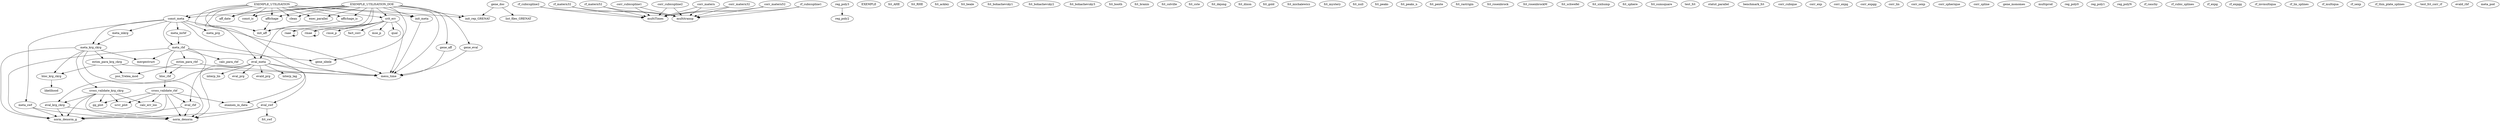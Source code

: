 /* Created by mdot for Matlab */
digraph m2html {
  EXEMPLE_UTILISATION -> init_rep_GRENAT;
  EXEMPLE_UTILISATION -> aff_date;
  EXEMPLE_UTILISATION -> affichage;
  EXEMPLE_UTILISATION -> affichage_ic;
  EXEMPLE_UTILISATION -> const_ic;
  EXEMPLE_UTILISATION -> crit_err;
  EXEMPLE_UTILISATION -> clean;
  EXEMPLE_UTILISATION -> exec_parallel;
  EXEMPLE_UTILISATION -> mesu_time;
  EXEMPLE_UTILISATION -> init_aff;
  EXEMPLE_UTILISATION -> init_meta;
  EXEMPLE_UTILISATION -> const_meta;
  EXEMPLE_UTILISATION -> eval_meta;
  EXEMPLE_UTILISATION_DOE -> init_rep_GRENAT;
  EXEMPLE_UTILISATION_DOE -> aff_date;
  EXEMPLE_UTILISATION_DOE -> affichage;
  EXEMPLE_UTILISATION_DOE -> affichage_ic;
  EXEMPLE_UTILISATION_DOE -> const_ic;
  EXEMPLE_UTILISATION_DOE -> crit_err;
  EXEMPLE_UTILISATION_DOE -> clean;
  EXEMPLE_UTILISATION_DOE -> exec_parallel;
  EXEMPLE_UTILISATION_DOE -> gene_aff;
  EXEMPLE_UTILISATION_DOE -> gene_eval;
  EXEMPLE_UTILISATION_DOE -> gene_nbele;
  EXEMPLE_UTILISATION_DOE -> mesu_time;
  EXEMPLE_UTILISATION_DOE -> init_aff;
  EXEMPLE_UTILISATION_DOE -> init_meta;
  EXEMPLE_UTILISATION_DOE -> const_meta;
  EXEMPLE_UTILISATION_DOE -> eval_meta;
  affichage -> init_aff;
  affichage_ic -> init_aff;
  crit_err -> fact_corr;
  crit_err -> mse_p;
  crit_err -> qual;
  crit_err -> raae;
  crit_err -> rmae;
  crit_err -> rmse_p;
  crit_err -> mesu_time;
  raae -> raae;
  rmae -> rmae;
  gene_aff -> mesu_time;
  gene_doc -> init_rep_GRENAT;
  gene_doc -> list_files_GRENAT;
  gene_eval -> mesu_time;
  corr_cubicspline1 -> multiTimes;
  corr_cubicspline1 -> multitransp;
  corr_cubicspline2 -> multiTimes;
  corr_cubicspline2 -> multitransp;
  corr_matern -> multiTimes;
  corr_matern -> multitransp;
  corr_matern32 -> multiTimes;
  corr_matern32 -> multitransp;
  corr_matern52 -> multiTimes;
  corr_matern52 -> multitransp;
  reg_poly3 -> reg_poly2;
  rf_cubicspline1 -> multiTimes;
  rf_cubicspline1 -> multitransp;
  rf_cubicspline2 -> multiTimes;
  rf_cubicspline2 -> multitransp;
  rf_matern32 -> multiTimes;
  rf_matern32 -> multitransp;
  rf_matern52 -> multiTimes;
  rf_matern52 -> multitransp;
  init_meta -> mesu_time;
  bloc_krg_ckrg -> likelihood;
  bloc_rbf -> cross_validate_rbf;
  const_meta -> examen_in_data;
  const_meta -> mesu_time;
  const_meta -> meta_inkrg;
  const_meta -> meta_inrbf;
  const_meta -> meta_krg_ckrg;
  const_meta -> meta_prg;
  const_meta -> meta_rbf;
  const_meta -> meta_swf;
  cross_validate_krg_ckrg -> qq_plot;
  cross_validate_krg_ckrg -> scvr_plot;
  cross_validate_krg_ckrg -> calc_err_loo;
  cross_validate_krg_ckrg -> norm_denorm;
  cross_validate_krg_ckrg -> norm_denorm_g;
  cross_validate_krg_ckrg -> eval_krg_ckrg;
  cross_validate_rbf -> qq_plot;
  cross_validate_rbf -> scvr_plot;
  cross_validate_rbf -> calc_err_loo;
  cross_validate_rbf -> examen_in_data;
  cross_validate_rbf -> norm_denorm;
  cross_validate_rbf -> norm_denorm_g;
  cross_validate_rbf -> eval_rbf;
  estim_para_krg_ckrg -> mesu_time;
  estim_para_krg_ckrg -> pso_Trelea_mod;
  estim_para_krg_ckrg -> bloc_krg_ckrg;
  estim_para_rbf -> mesu_time;
  estim_para_rbf -> pso_Trelea_mod;
  estim_para_rbf -> bloc_rbf;
  eval_krg_ckrg -> norm_denorm;
  eval_krg_ckrg -> norm_denorm_g;
  eval_meta -> mesu_time;
  eval_meta -> eval_krg_ckrg;
  eval_meta -> eval_prg;
  eval_meta -> eval_rbf;
  eval_meta -> eval_swf;
  eval_meta -> evald_prg;
  eval_meta -> interp_lag;
  eval_meta -> interp_lin;
  eval_rbf -> norm_denorm;
  eval_rbf -> norm_denorm_g;
  eval_swf -> norm_denorm;
  eval_swf -> norm_denorm_g;
  eval_swf -> fct_swf;
  meta_inkrg -> meta_krg_ckrg;
  meta_inrbf -> meta_rbf;
  meta_krg_ckrg -> mergestruct;
  meta_krg_ckrg -> norm_denorm;
  meta_krg_ckrg -> norm_denorm_g;
  meta_krg_ckrg -> bloc_krg_ckrg;
  meta_krg_ckrg -> cross_validate_krg_ckrg;
  meta_krg_ckrg -> estim_para_krg_ckrg;
  meta_rbf -> gene_nbele;
  meta_rbf -> mergestruct;
  meta_rbf -> norm_denorm;
  meta_rbf -> norm_denorm_g;
  meta_rbf -> bloc_rbf;
  meta_rbf -> calc_para_rbf;
  meta_rbf -> estim_para_rbf;
  meta_swf -> norm_denorm;
  meta_swf -> norm_denorm_g;

  EXEMPLE [URL="GRENAT/EXEMPLE.html"];
  EXEMPLE_UTILISATION [URL="GRENAT/EXEMPLE_UTILISATION.html"];
  EXEMPLE_UTILISATION_DOE [URL="GRENAT/EXEMPLE_UTILISATION_DOE.html"];
  fct_AHE [URL="GRENAT/fct_test/fct_AHE.html"];
  fct_RHE [URL="GRENAT/fct_test/fct_RHE.html"];
  fct_ackley [URL="GRENAT/fct_test/fct_ackley.html"];
  fct_beale [URL="GRENAT/fct_test/fct_beale.html"];
  fct_bohachevsky1 [URL="GRENAT/fct_test/fct_bohachevsky1.html"];
  fct_bohachevsky2 [URL="GRENAT/fct_test/fct_bohachevsky2.html"];
  fct_bohachevsky3 [URL="GRENAT/fct_test/fct_bohachevsky3.html"];
  fct_booth [URL="GRENAT/fct_test/fct_booth.html"];
  fct_branin [URL="GRENAT/fct_test/fct_branin.html"];
  fct_colville [URL="GRENAT/fct_test/fct_colville.html"];
  fct_cste [URL="GRENAT/fct_test/fct_cste.html"];
  fct_dejong [URL="GRENAT/fct_test/fct_dejong.html"];
  fct_dixon [URL="GRENAT/fct_test/fct_dixon.html"];
  fct_gold [URL="GRENAT/fct_test/fct_gold.html"];
  fct_michalewicz [URL="GRENAT/fct_test/fct_michalewicz.html"];
  fct_mystery [URL="GRENAT/fct_test/fct_mystery.html"];
  fct_null [URL="GRENAT/fct_test/fct_null.html"];
  fct_peaks [URL="GRENAT/fct_test/fct_peaks.html"];
  fct_peaks_n [URL="GRENAT/fct_test/fct_peaks_n.html"];
  fct_pente [URL="GRENAT/fct_test/fct_pente.html"];
  fct_rastrigin [URL="GRENAT/fct_test/fct_rastrigin.html"];
  fct_rosenbrock [URL="GRENAT/fct_test/fct_rosenbrock.html"];
  fct_rosenbrockM [URL="GRENAT/fct_test/fct_rosenbrockM.html"];
  fct_schwefel [URL="GRENAT/fct_test/fct_schwefel.html"];
  fct_sixhump [URL="GRENAT/fct_test/fct_sixhump.html"];
  fct_sphere [URL="GRENAT/fct_test/fct_sphere.html"];
  fct_sumsquare [URL="GRENAT/fct_test/fct_sumsquare.html"];
  test_fct [URL="GRENAT/fct_test/test_fct.html"];
  init_rep_GRENAT [URL="GRENAT/init_rep_GRENAT.html"];
  aff_date [URL="GRENAT/routines/aff/aff_date.html"];
  affichage [URL="GRENAT/routines/aff/affichage.html"];
  affichage_ic [URL="GRENAT/routines/aff/affichage_ic.html"];
  qq_plot [URL="GRENAT/routines/aff/qq_plot.html"];
  scvr_plot [URL="GRENAT/routines/aff/scvr_plot.html"];
  calc_err_loo [URL="GRENAT/routines/crit/calc_err_loo.html"];
  const_ic [URL="GRENAT/routines/crit/const_ic.html"];
  crit_err [URL="GRENAT/routines/crit/crit_err.html"];
  fact_corr [URL="GRENAT/routines/crit/fact_corr.html"];
  mse_p [URL="GRENAT/routines/crit/mse_p.html"];
  qual [URL="GRENAT/routines/crit/qual.html"];
  raae [URL="GRENAT/routines/crit/raae.html"];
  rmae [URL="GRENAT/routines/crit/rmae.html"];
  rmse_p [URL="GRENAT/routines/crit/rmse_p.html"];
  clean [URL="GRENAT/routines/divers/clean.html"];
  examen_in_data [URL="GRENAT/routines/divers/examen_in_data.html"];
  exec_parallel [URL="GRENAT/routines/divers/exec_parallel.html"];
  gene_aff [URL="GRENAT/routines/divers/gene_aff.html"];
  gene_doc [URL="GRENAT/routines/divers/gene_doc.html"];
  gene_eval [URL="GRENAT/routines/divers/gene_eval.html"];
  gene_nbele [URL="GRENAT/routines/divers/gene_nbele.html"];
  list_files_GRENAT [URL="GRENAT/routines/divers/list_files_GRENAT.html"];
  mergestruct [URL="GRENAT/routines/divers/mergestruct.html"];
  mesu_time [URL="GRENAT/routines/divers/mesu_time.html"];
  norm_denorm [URL="GRENAT/routines/divers/norm_denorm.html"];
  norm_denorm_g [URL="GRENAT/routines/divers/norm_denorm_g.html"];
  statut_parallel [URL="GRENAT/routines/divers/statut_parallel.html"];
  benchmark_fct [URL="GRENAT/routines/fct/benchmark_fct.html"];
  corr_cubicspline1 [URL="GRENAT/routines/fct/corr_cubicspline1.html"];
  corr_cubicspline2 [URL="GRENAT/routines/fct/corr_cubicspline2.html"];
  corr_cubique [URL="GRENAT/routines/fct/corr_cubique.html"];
  corr_exp [URL="GRENAT/routines/fct/corr_exp.html"];
  corr_expg [URL="GRENAT/routines/fct/corr_expg.html"];
  corr_expgg [URL="GRENAT/routines/fct/corr_expgg.html"];
  corr_lin [URL="GRENAT/routines/fct/corr_lin.html"];
  corr_matern [URL="GRENAT/routines/fct/corr_matern.html"];
  corr_matern32 [URL="GRENAT/routines/fct/corr_matern32.html"];
  corr_matern52 [URL="GRENAT/routines/fct/corr_matern52.html"];
  corr_sexp [URL="GRENAT/routines/fct/corr_sexp.html"];
  corr_spherique [URL="GRENAT/routines/fct/corr_spherique.html"];
  corr_spline [URL="GRENAT/routines/fct/corr_spline.html"];
  gene_monomes [URL="GRENAT/routines/fct/gene_monomes.html"];
  multiTimes [URL="GRENAT/routines/fct/multiTimes.html"];
  multiprod [URL="GRENAT/routines/fct/multiprod.html"];
  multitransp [URL="GRENAT/routines/fct/multitransp.html"];
  reg_poly0 [URL="GRENAT/routines/fct/reg_poly0.html"];
  reg_poly1 [URL="GRENAT/routines/fct/reg_poly1.html"];
  reg_poly2 [URL="GRENAT/routines/fct/reg_poly2.html"];
  reg_poly3 [URL="GRENAT/routines/fct/reg_poly3.html"];
  reg_polyN [URL="GRENAT/routines/fct/reg_polyN.html"];
  rf_cauchy [URL="GRENAT/routines/fct/rf_cauchy.html"];
  rf_cubic_splines [URL="GRENAT/routines/fct/rf_cubic_splines.html"];
  rf_cubicspline1 [URL="GRENAT/routines/fct/rf_cubicspline1.html"];
  rf_cubicspline2 [URL="GRENAT/routines/fct/rf_cubicspline2.html"];
  rf_expg [URL="GRENAT/routines/fct/rf_expg.html"];
  rf_expgg [URL="GRENAT/routines/fct/rf_expgg.html"];
  rf_invmultiqua [URL="GRENAT/routines/fct/rf_invmultiqua.html"];
  rf_lin_splines [URL="GRENAT/routines/fct/rf_lin_splines.html"];
  rf_matern32 [URL="GRENAT/routines/fct/rf_matern32.html"];
  rf_matern52 [URL="GRENAT/routines/fct/rf_matern52.html"];
  rf_multiqua [URL="GRENAT/routines/fct/rf_multiqua.html"];
  rf_sexp [URL="GRENAT/routines/fct/rf_sexp.html"];
  rf_thin_plate_splines [URL="GRENAT/routines/fct/rf_thin_plate_splines.html"];
  test_fct_corr_rf [URL="GRENAT/routines/fct/test_fct_corr_rf.html"];
  init_aff [URL="GRENAT/routines/init/init_aff.html"];
  init_meta [URL="GRENAT/routines/init/init_meta.html"];
  pso_Trelea_mod [URL="GRENAT/routines/libs/PSOt/pso_Trelea_mod.html"];
  bloc_krg_ckrg [URL="GRENAT/routines/meta/bloc_krg_ckrg.html"];
  bloc_rbf [URL="GRENAT/routines/meta/bloc_rbf.html"];
  calc_para_rbf [URL="GRENAT/routines/meta/calc_para_rbf.html"];
  const_meta [URL="GRENAT/routines/meta/const_meta.html"];
  cross_validate_krg_ckrg [URL="GRENAT/routines/meta/cross_validate_krg_ckrg.html"];
  cross_validate_rbf [URL="GRENAT/routines/meta/cross_validate_rbf.html"];
  estim_para_krg_ckrg [URL="GRENAT/routines/meta/estim_para_krg_ckrg.html"];
  estim_para_rbf [URL="GRENAT/routines/meta/estim_para_rbf.html"];
  eval_krg_ckrg [URL="GRENAT/routines/meta/eval_krg_ckrg.html"];
  eval_meta [URL="GRENAT/routines/meta/eval_meta.html"];
  eval_prg [URL="GRENAT/routines/meta/eval_prg.html"];
  eval_rbf [URL="GRENAT/routines/meta/eval_rbf.html"];
  eval_swf [URL="GRENAT/routines/meta/eval_swf.html"];
  evald_prg [URL="GRENAT/routines/meta/evald_prg.html"];
  evald_rbf [URL="GRENAT/routines/meta/evald_rbf.html"];
  fct_swf [URL="GRENAT/routines/meta/fct_swf.html"];
  interp_lag [URL="GRENAT/routines/meta/interp_lag.html"];
  interp_lin [URL="GRENAT/routines/meta/interp_lin.html"];
  likelihood [URL="GRENAT/routines/meta/likelihood.html"];
  meta_inkrg [URL="GRENAT/routines/meta/meta_inkrg.html"];
  meta_inrbf [URL="GRENAT/routines/meta/meta_inrbf.html"];
  meta_krg_ckrg [URL="GRENAT/routines/meta/meta_krg_ckrg.html"];
  meta_pod [URL="GRENAT/routines/meta/meta_pod.html"];
  meta_prg [URL="GRENAT/routines/meta/meta_prg.html"];
  meta_rbf [URL="GRENAT/routines/meta/meta_rbf.html"];
  meta_swf [URL="GRENAT/routines/meta/meta_swf.html"];
}